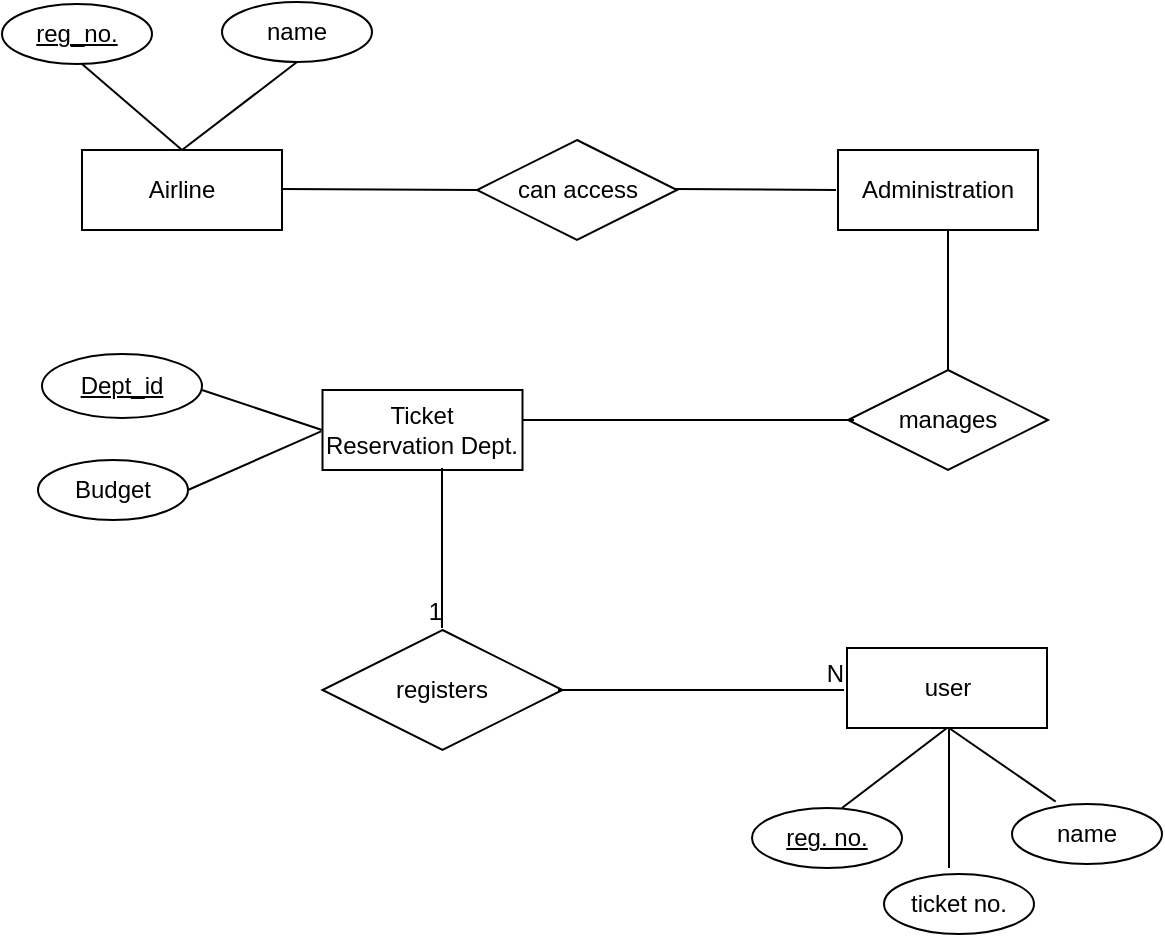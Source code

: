 <mxfile>
    <diagram id="AK8t6AAf-T752hkRpwRD" name="Page-1">
        <mxGraphModel dx="629" dy="464" grid="1" gridSize="10" guides="1" tooltips="1" connect="1" arrows="1" fold="1" page="1" pageScale="1" pageWidth="850" pageHeight="1100" math="0" shadow="0">
            <root>
                <mxCell id="0"/>
                <mxCell id="1" parent="0"/>
                <mxCell id="5" value="Administration" style="whiteSpace=wrap;html=1;align=center;" parent="1" vertex="1">
                    <mxGeometry x="428" y="123" width="100" height="40" as="geometry"/>
                </mxCell>
                <mxCell id="7" value="ticket no." style="ellipse;whiteSpace=wrap;html=1;align=center;" parent="1" vertex="1">
                    <mxGeometry x="451" y="485" width="75" height="30" as="geometry"/>
                </mxCell>
                <mxCell id="8" value="name" style="ellipse;whiteSpace=wrap;html=1;align=center;" parent="1" vertex="1">
                    <mxGeometry x="515" y="450" width="75" height="30" as="geometry"/>
                </mxCell>
                <mxCell id="20" value="manages" style="shape=rhombus;perimeter=rhombusPerimeter;whiteSpace=wrap;html=1;align=center;" parent="1" vertex="1">
                    <mxGeometry x="433" y="233" width="100" height="50" as="geometry"/>
                </mxCell>
                <mxCell id="24" value="Airline" style="whiteSpace=wrap;html=1;align=center;" parent="1" vertex="1">
                    <mxGeometry x="50" y="123" width="100" height="40" as="geometry"/>
                </mxCell>
                <mxCell id="25" value="can access" style="shape=rhombus;perimeter=rhombusPerimeter;whiteSpace=wrap;html=1;align=center;" vertex="1" parent="1">
                    <mxGeometry x="247.5" y="118" width="100" height="50" as="geometry"/>
                </mxCell>
                <mxCell id="26" value="" style="endArrow=none;html=1;rounded=0;entryX=0;entryY=0.5;entryDx=0;entryDy=0;" edge="1" parent="1" target="25">
                    <mxGeometry relative="1" as="geometry">
                        <mxPoint x="149.5" y="142.5" as="sourcePoint"/>
                        <mxPoint x="182.5" y="142.5" as="targetPoint"/>
                    </mxGeometry>
                </mxCell>
                <mxCell id="51" value="" style="endArrow=none;html=1;rounded=0;entryX=0;entryY=0.5;entryDx=0;entryDy=0;" edge="1" parent="1">
                    <mxGeometry relative="1" as="geometry">
                        <mxPoint x="346.5" y="142.5" as="sourcePoint"/>
                        <mxPoint x="427" y="143" as="targetPoint"/>
                    </mxGeometry>
                </mxCell>
                <mxCell id="39" value="Budget" style="ellipse;whiteSpace=wrap;html=1;align=center;" vertex="1" parent="1">
                    <mxGeometry x="28" y="278" width="75" height="30" as="geometry"/>
                </mxCell>
                <mxCell id="40" value="Ticket Reservation Dept." style="whiteSpace=wrap;html=1;align=center;" vertex="1" parent="1">
                    <mxGeometry x="170.25" y="243" width="100" height="40" as="geometry"/>
                </mxCell>
                <mxCell id="42" value="" style="endArrow=none;html=1;rounded=0;" edge="1" parent="1">
                    <mxGeometry relative="1" as="geometry">
                        <mxPoint x="170" y="263" as="sourcePoint"/>
                        <mxPoint x="110" y="243" as="targetPoint"/>
                    </mxGeometry>
                </mxCell>
                <mxCell id="50" value="" style="endArrow=none;html=1;rounded=0;entryX=0.343;entryY=1.042;entryDx=0;entryDy=0;entryPerimeter=0;exitX=1;exitY=0.5;exitDx=0;exitDy=0;" edge="1" parent="1" source="39">
                    <mxGeometry relative="1" as="geometry">
                        <mxPoint x="100" y="293" as="sourcePoint"/>
                        <mxPoint x="169.55" y="263.68" as="targetPoint"/>
                    </mxGeometry>
                </mxCell>
                <mxCell id="44" value="registers" style="shape=rhombus;perimeter=rhombusPerimeter;whiteSpace=wrap;html=1;align=center;" vertex="1" parent="1">
                    <mxGeometry x="170.25" y="363" width="120" height="60" as="geometry"/>
                </mxCell>
                <mxCell id="46" value="user" style="whiteSpace=wrap;html=1;align=center;" vertex="1" parent="1">
                    <mxGeometry x="432.5" y="372" width="100" height="40" as="geometry"/>
                </mxCell>
                <mxCell id="47" value="" style="endArrow=none;html=1;rounded=0;" edge="1" parent="1">
                    <mxGeometry relative="1" as="geometry">
                        <mxPoint x="430" y="452" as="sourcePoint"/>
                        <mxPoint x="482.5" y="412" as="targetPoint"/>
                    </mxGeometry>
                </mxCell>
                <mxCell id="48" value="" style="endArrow=none;html=1;rounded=0;" edge="1" parent="1">
                    <mxGeometry relative="1" as="geometry">
                        <mxPoint x="483.5" y="482" as="sourcePoint"/>
                        <mxPoint x="483.5" y="412" as="targetPoint"/>
                    </mxGeometry>
                </mxCell>
                <mxCell id="49" value="" style="endArrow=none;html=1;rounded=0;entryX=0.291;entryY=-0.039;entryDx=0;entryDy=0;entryPerimeter=0;" edge="1" parent="1" target="8">
                    <mxGeometry relative="1" as="geometry">
                        <mxPoint x="483.5" y="412" as="sourcePoint"/>
                        <mxPoint x="546" y="462" as="targetPoint"/>
                    </mxGeometry>
                </mxCell>
                <mxCell id="52" value="" style="endArrow=none;html=1;rounded=0;" edge="1" parent="1">
                    <mxGeometry relative="1" as="geometry">
                        <mxPoint x="483" y="163" as="sourcePoint"/>
                        <mxPoint x="483" y="233" as="targetPoint"/>
                    </mxGeometry>
                </mxCell>
                <mxCell id="53" value="" style="endArrow=none;html=1;rounded=0;exitX=0.5;exitY=1;exitDx=0;exitDy=0;" edge="1" parent="1">
                    <mxGeometry relative="1" as="geometry">
                        <mxPoint x="436" y="258" as="sourcePoint"/>
                        <mxPoint x="270" y="258" as="targetPoint"/>
                    </mxGeometry>
                </mxCell>
                <mxCell id="54" value="reg. no." style="ellipse;whiteSpace=wrap;html=1;align=center;fontStyle=4;" vertex="1" parent="1">
                    <mxGeometry x="385" y="452" width="75" height="30" as="geometry"/>
                </mxCell>
                <mxCell id="55" value="Dept_id" style="ellipse;whiteSpace=wrap;html=1;align=center;fontStyle=4;" vertex="1" parent="1">
                    <mxGeometry x="30" y="225" width="80" height="32" as="geometry"/>
                </mxCell>
                <mxCell id="56" value="reg_no." style="ellipse;whiteSpace=wrap;html=1;align=center;fontStyle=4;" vertex="1" parent="1">
                    <mxGeometry x="10" y="50" width="75" height="30" as="geometry"/>
                </mxCell>
                <mxCell id="58" value="name" style="ellipse;whiteSpace=wrap;html=1;align=center;" vertex="1" parent="1">
                    <mxGeometry x="120" y="49" width="75" height="30" as="geometry"/>
                </mxCell>
                <mxCell id="59" value="" style="endArrow=none;html=1;rounded=0;entryX=0.5;entryY=0;entryDx=0;entryDy=0;" edge="1" parent="1" target="24">
                    <mxGeometry relative="1" as="geometry">
                        <mxPoint x="50" y="80" as="sourcePoint"/>
                        <mxPoint x="180" y="150" as="targetPoint"/>
                    </mxGeometry>
                </mxCell>
                <mxCell id="60" value="" style="endArrow=none;html=1;rounded=0;exitX=0.5;exitY=1;exitDx=0;exitDy=0;" edge="1" parent="1">
                    <mxGeometry relative="1" as="geometry">
                        <mxPoint x="157.5" y="79" as="sourcePoint"/>
                        <mxPoint x="100" y="123" as="targetPoint"/>
                    </mxGeometry>
                </mxCell>
                <mxCell id="61" value="" style="endArrow=none;html=1;rounded=0;" edge="1" parent="1">
                    <mxGeometry relative="1" as="geometry">
                        <mxPoint x="230" y="282" as="sourcePoint"/>
                        <mxPoint x="230" y="362" as="targetPoint"/>
                    </mxGeometry>
                </mxCell>
                <mxCell id="62" value="1" style="resizable=0;html=1;align=right;verticalAlign=bottom;" connectable="0" vertex="1" parent="61">
                    <mxGeometry x="1" relative="1" as="geometry"/>
                </mxCell>
                <mxCell id="63" value="" style="endArrow=none;html=1;rounded=0;" edge="1" parent="1">
                    <mxGeometry relative="1" as="geometry">
                        <mxPoint x="288" y="393" as="sourcePoint"/>
                        <mxPoint x="431" y="393" as="targetPoint"/>
                    </mxGeometry>
                </mxCell>
                <mxCell id="64" value="N" style="resizable=0;html=1;align=right;verticalAlign=bottom;" connectable="0" vertex="1" parent="63">
                    <mxGeometry x="1" relative="1" as="geometry"/>
                </mxCell>
            </root>
        </mxGraphModel>
    </diagram>
</mxfile>
